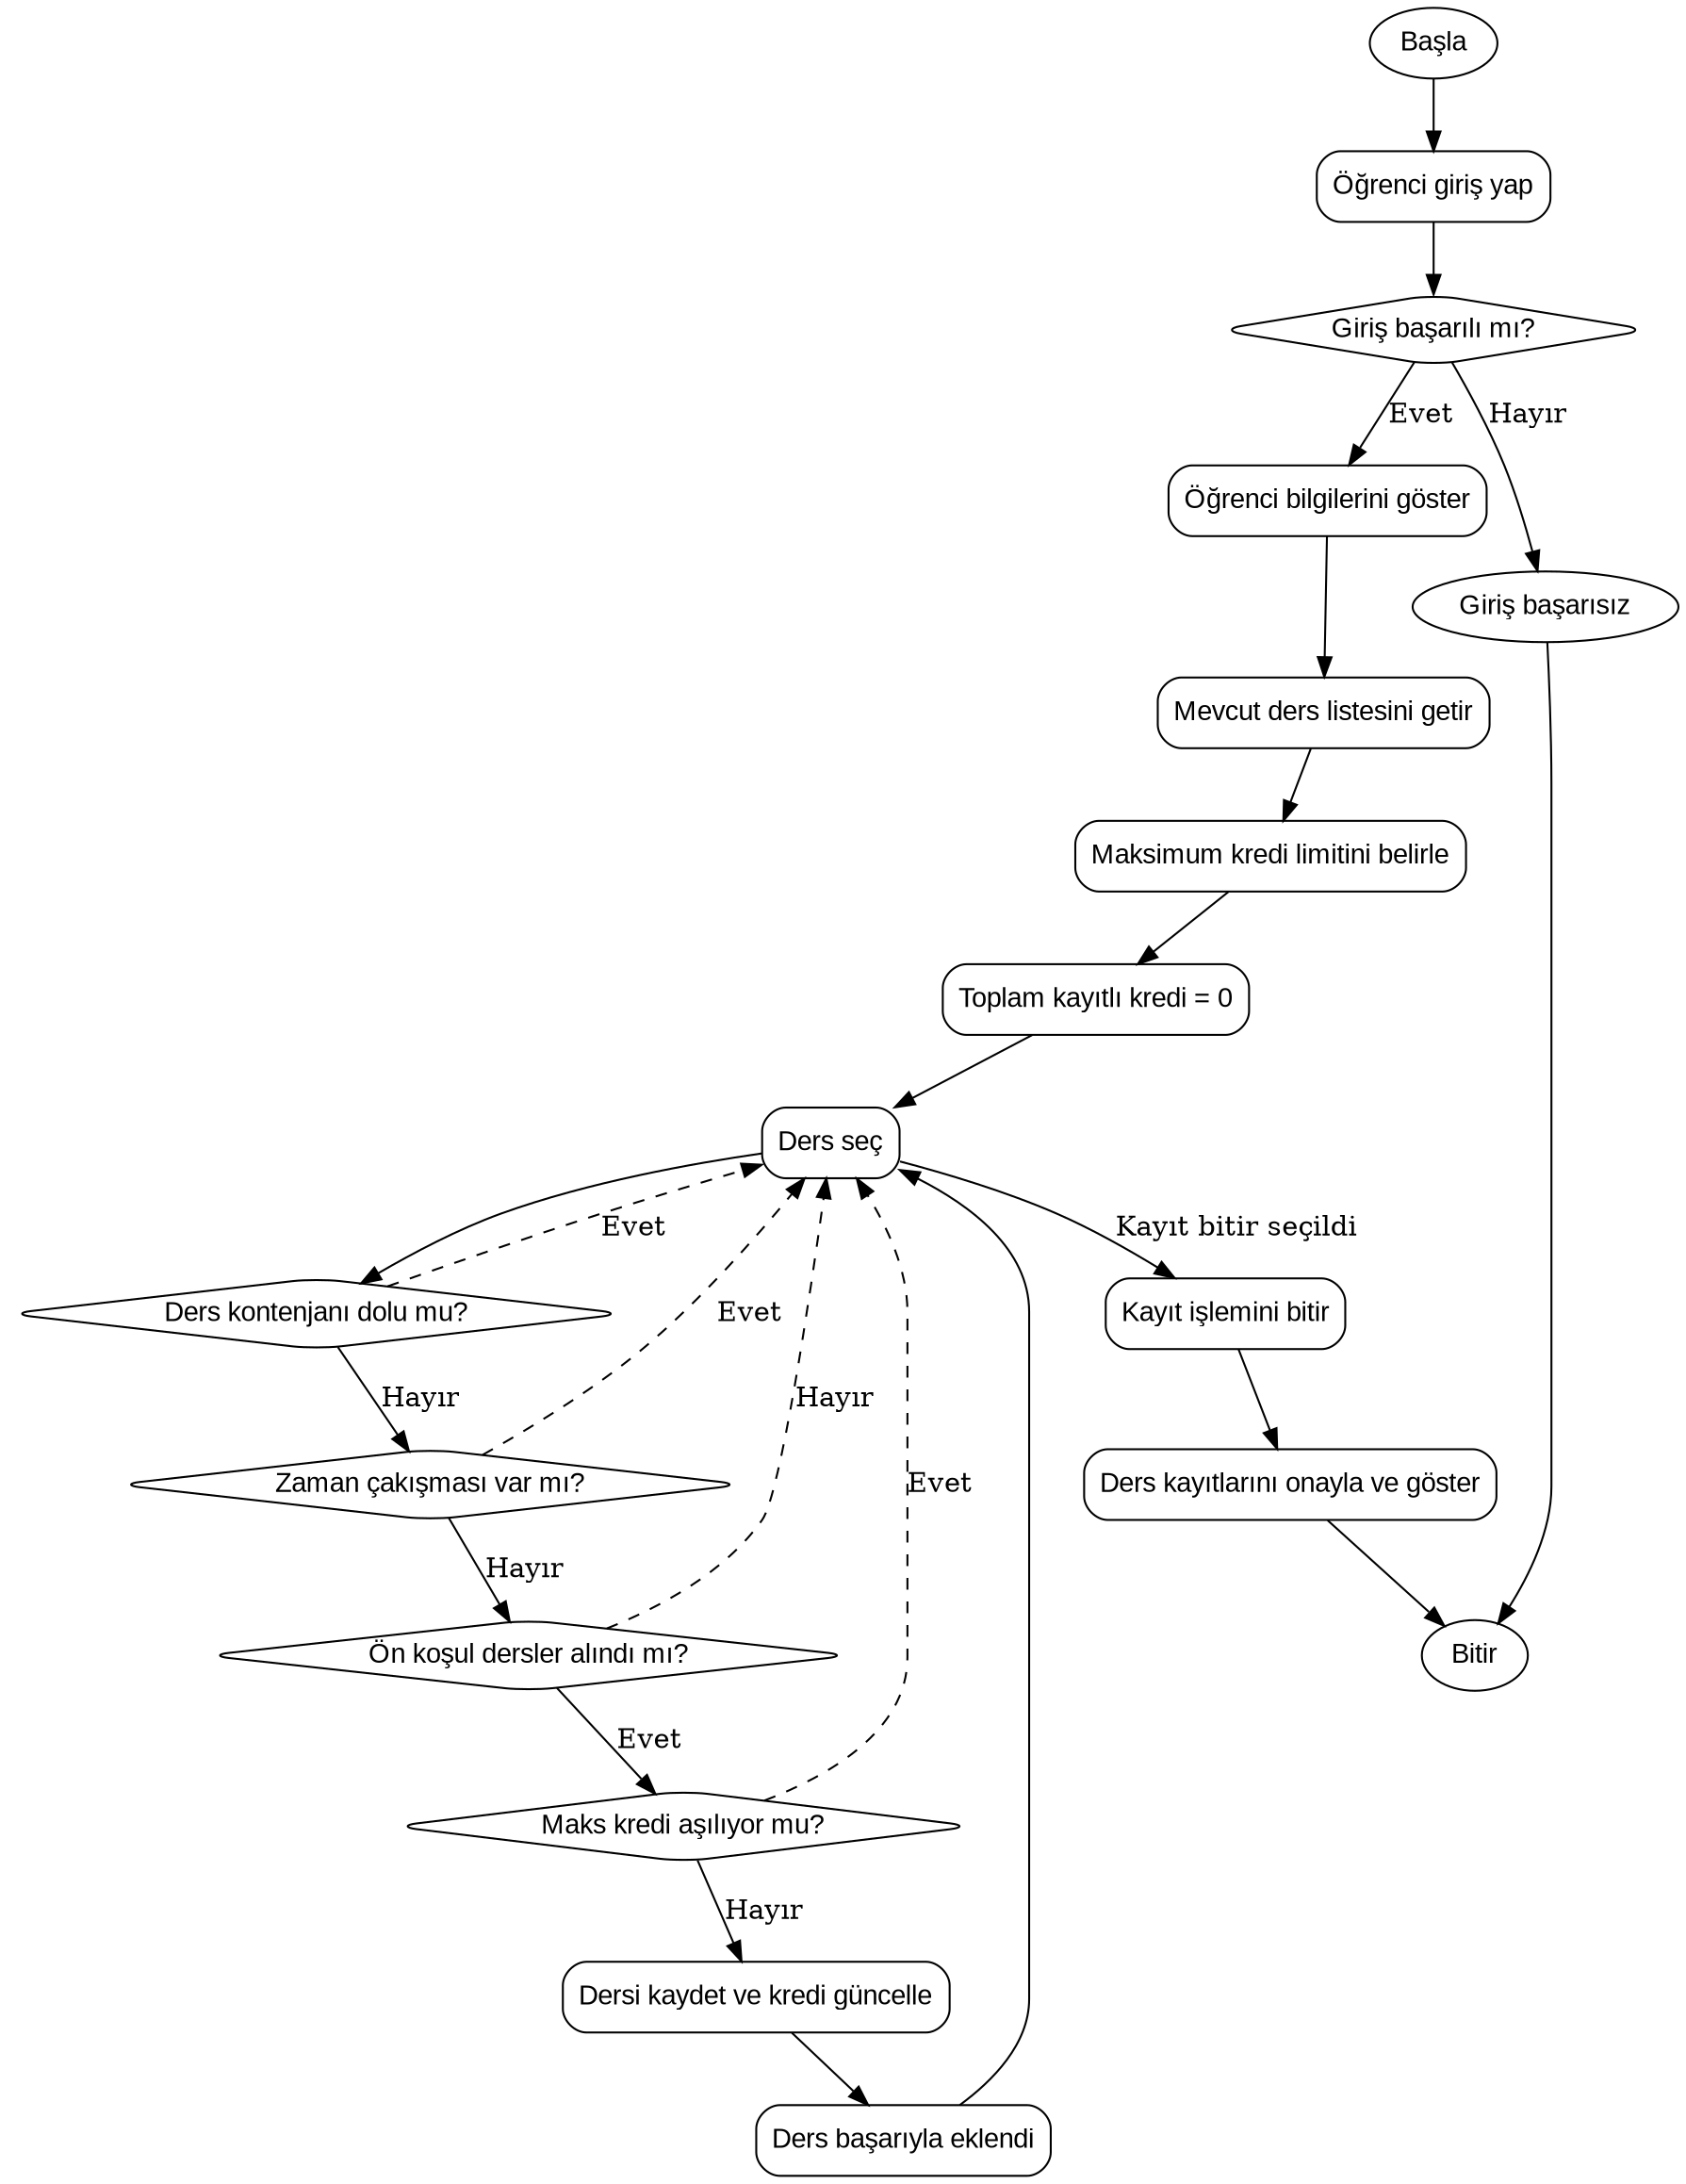 digraph DersKayit {
    rankdir=TB;
    node [shape=box, style=rounded, fontname="Arial"];

    Basla [label="Başla", shape=ellipse];
    Giris [label="Öğrenci giriş yap"];
    GirisBasarili [label="Giriş başarılı mı?", shape=diamond];
    BilgileriGoster [label="Öğrenci bilgilerini göster"];
    DersListesi [label="Mevcut ders listesini getir"];
    KrediLimit [label="Maksimum kredi limitini belirle"];
    ToplamKredi [label="Toplam kayıtlı kredi = 0"];

    DersSec [label="Ders seç"];
    KontenjanDolu [label="Ders kontenjanı dolu mu?", shape=diamond];
    ZamanCakis [label="Zaman çakışması var mı?", shape=diamond];
    OnKosul [label="Ön koşul dersler alındı mı?", shape=diamond];
    KrediAsim [label="Maks kredi aşılıyor mu?", shape=diamond];

    DersEkle [label="Dersi kaydet ve kredi güncelle"];
    BasariMesaj [label="Ders başarıyla eklendi"];
    KayitBitir [label="Kayıt işlemini bitir"];
    DersOnay [label="Ders kayıtlarını onayla ve göster"];
    GirisBasarisiz [label="Giriş başarısız", shape=ellipse];
    Bitir [label="Bitir", shape=ellipse];

    // Akış bağlantıları
    Basla -> Giris;
    Giris -> GirisBasarili;
    GirisBasarili -> BilgileriGoster [label="Evet"];
    GirisBasarili -> GirisBasarisiz [label="Hayır"];
    BilgileriGoster -> DersListesi;
    DersListesi -> KrediLimit;
    KrediLimit -> ToplamKredi;
    ToplamKredi -> DersSec;

    DersSec -> KontenjanDolu;
    KontenjanDolu -> DersSec [label="Evet", style=dashed];
    KontenjanDolu -> ZamanCakis [label="Hayır"];

    ZamanCakis -> DersSec [label="Evet", style=dashed];
    ZamanCakis -> OnKosul [label="Hayır"];

    OnKosul -> DersSec [label="Hayır", style=dashed];
    OnKosul -> KrediAsim [label="Evet"];

    KrediAsim -> DersSec [label="Evet", style=dashed];
    KrediAsim -> DersEkle [label="Hayır"];

    DersEkle -> BasariMesaj;
    BasariMesaj -> DersSec;

    DersSec -> KayitBitir [label="Kayıt bitir seçildi"];
    KayitBitir -> DersOnay;
    DersOnay -> Bitir;

    GirisBasarisiz -> Bitir;
}
